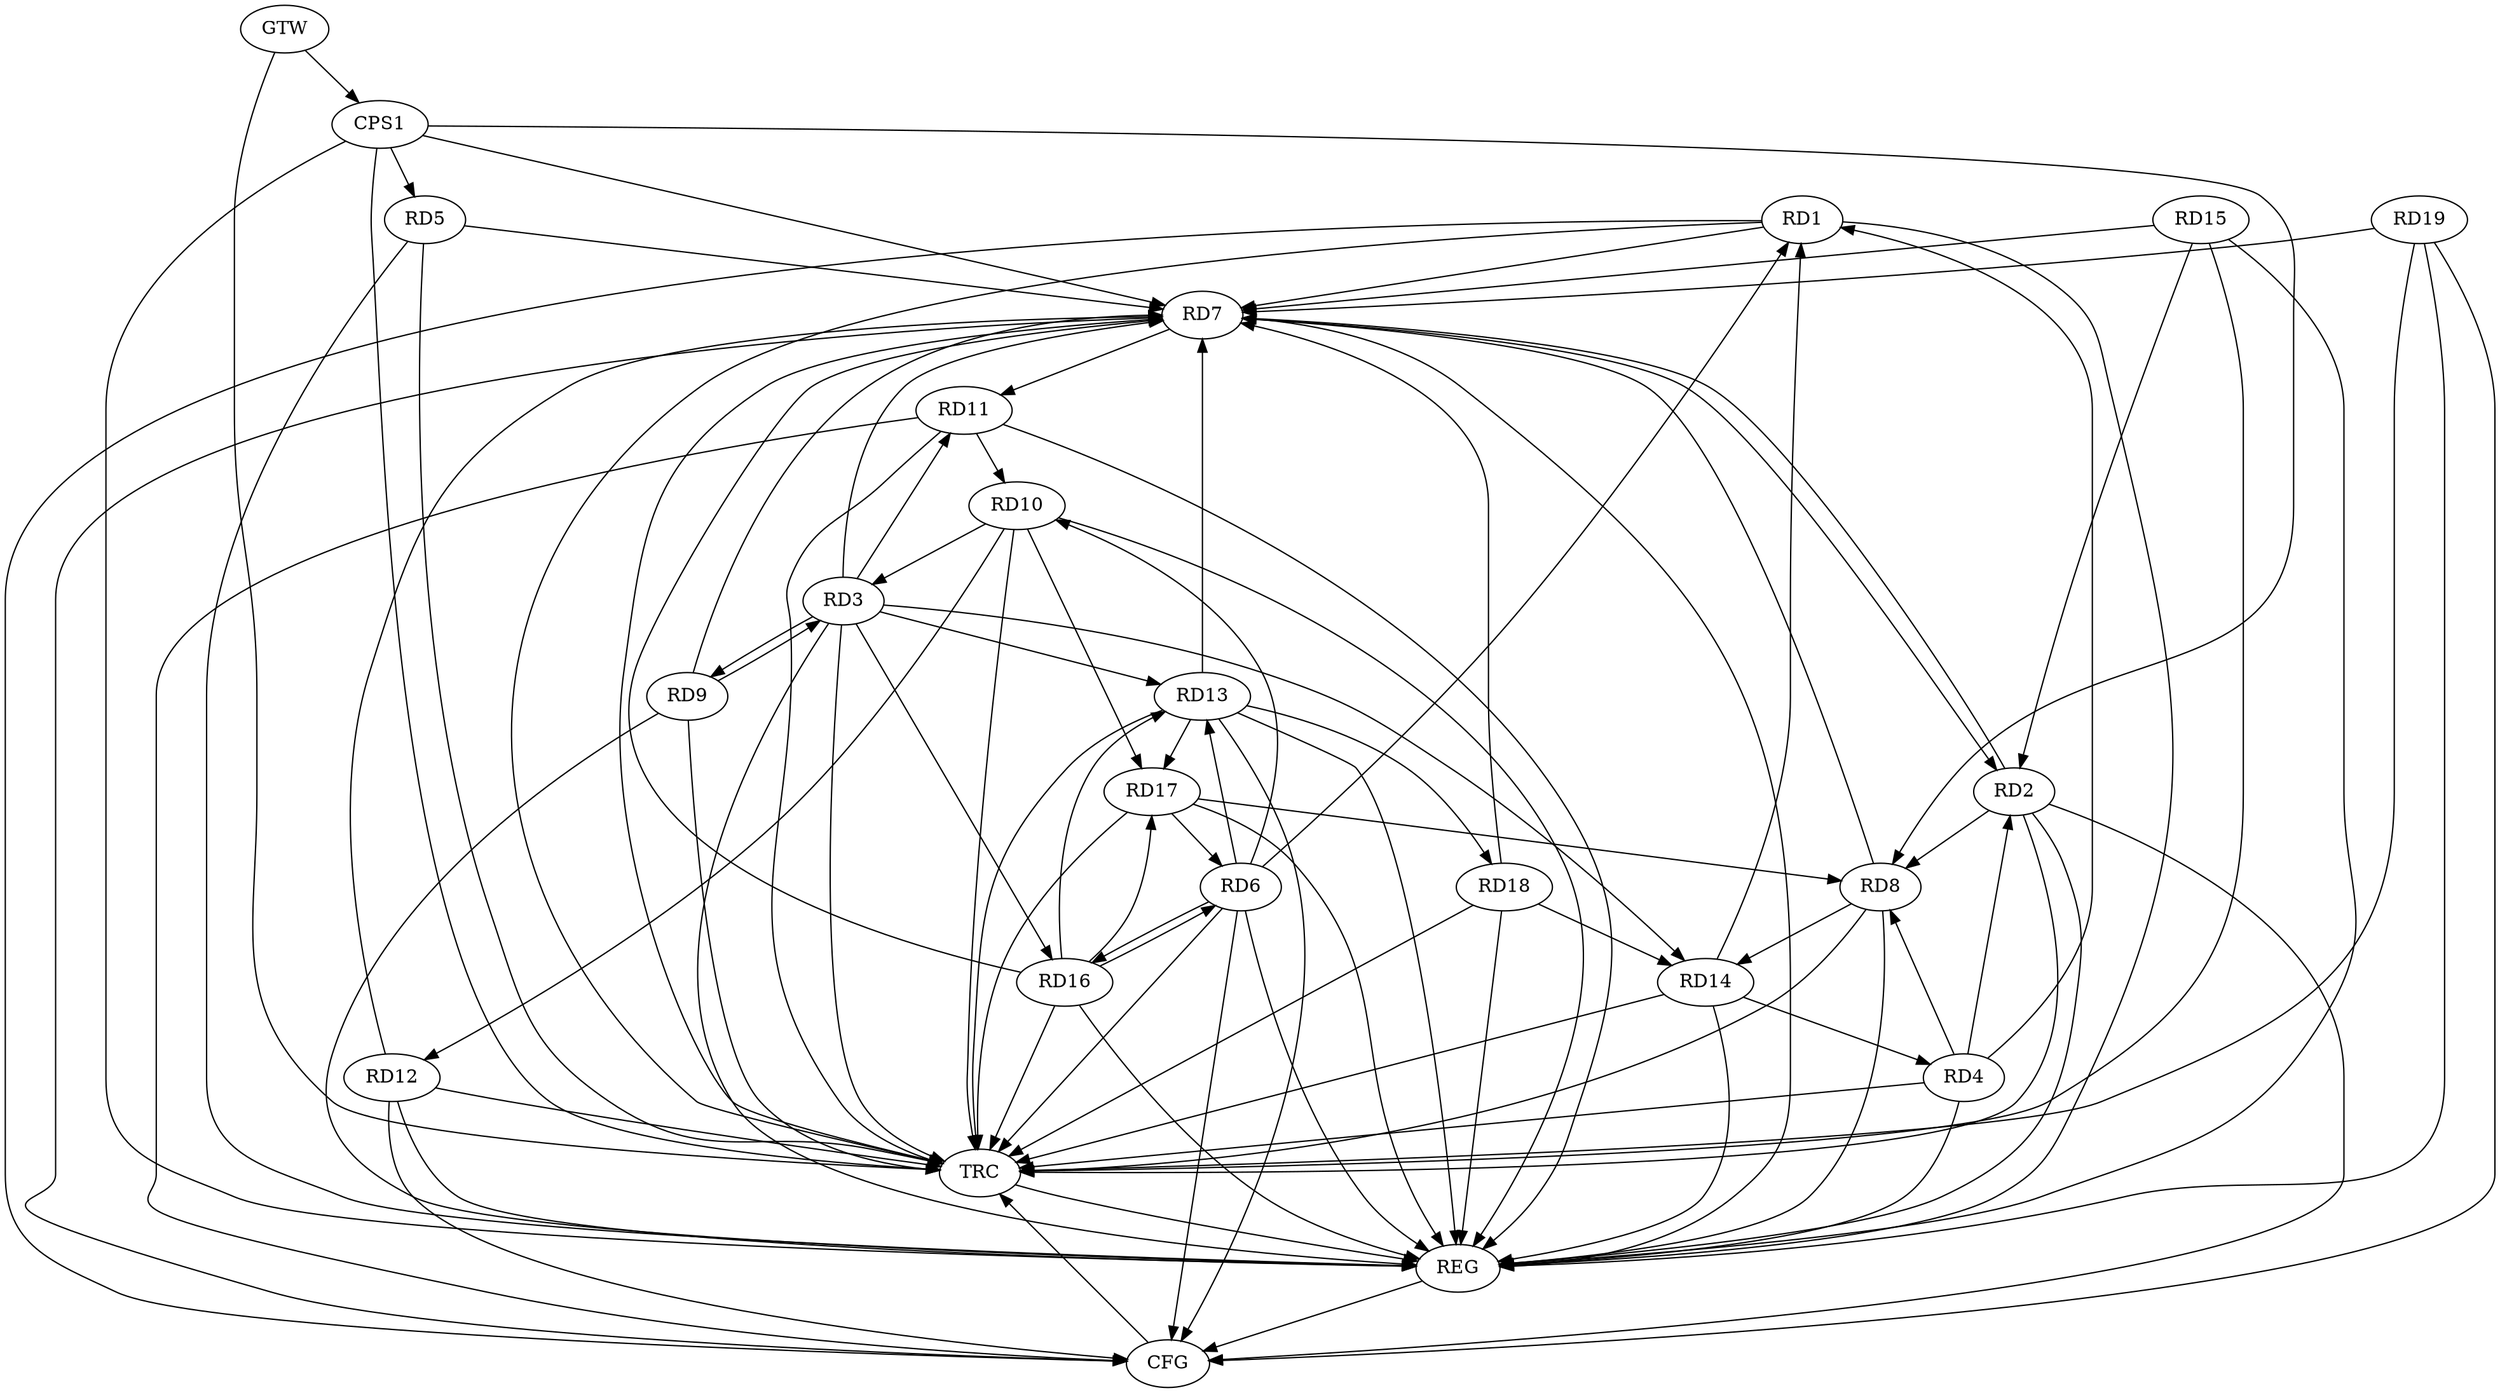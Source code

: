 strict digraph G {
  RD1 [ label="RD1" ];
  RD2 [ label="RD2" ];
  RD3 [ label="RD3" ];
  RD4 [ label="RD4" ];
  RD5 [ label="RD5" ];
  RD6 [ label="RD6" ];
  RD7 [ label="RD7" ];
  RD8 [ label="RD8" ];
  RD9 [ label="RD9" ];
  RD10 [ label="RD10" ];
  RD11 [ label="RD11" ];
  RD12 [ label="RD12" ];
  RD13 [ label="RD13" ];
  RD14 [ label="RD14" ];
  RD15 [ label="RD15" ];
  RD16 [ label="RD16" ];
  RD17 [ label="RD17" ];
  RD18 [ label="RD18" ];
  RD19 [ label="RD19" ];
  CPS1 [ label="CPS1" ];
  GTW [ label="GTW" ];
  REG [ label="REG" ];
  CFG [ label="CFG" ];
  TRC [ label="TRC" ];
  RD4 -> RD1;
  RD6 -> RD1;
  RD1 -> RD7;
  RD14 -> RD1;
  RD4 -> RD2;
  RD7 -> RD2;
  RD2 -> RD8;
  RD15 -> RD2;
  RD3 -> RD9;
  RD9 -> RD3;
  RD10 -> RD3;
  RD3 -> RD11;
  RD3 -> RD13;
  RD3 -> RD14;
  RD3 -> RD16;
  RD4 -> RD8;
  RD14 -> RD4;
  RD6 -> RD10;
  RD6 -> RD13;
  RD6 -> RD16;
  RD16 -> RD6;
  RD17 -> RD6;
  RD8 -> RD7;
  RD9 -> RD7;
  RD7 -> RD11;
  RD16 -> RD7;
  RD8 -> RD14;
  RD17 -> RD8;
  RD11 -> RD10;
  RD10 -> RD12;
  RD10 -> RD17;
  RD16 -> RD13;
  RD13 -> RD17;
  RD13 -> RD18;
  RD18 -> RD14;
  RD16 -> RD17;
  CPS1 -> RD5;
  CPS1 -> RD7;
  CPS1 -> RD8;
  GTW -> CPS1;
  RD1 -> REG;
  RD2 -> REG;
  RD3 -> REG;
  RD4 -> REG;
  RD5 -> REG;
  RD6 -> REG;
  RD7 -> REG;
  RD8 -> REG;
  RD9 -> REG;
  RD10 -> REG;
  RD11 -> REG;
  RD12 -> REG;
  RD13 -> REG;
  RD14 -> REG;
  RD15 -> REG;
  RD16 -> REG;
  RD17 -> REG;
  RD18 -> REG;
  RD19 -> REG;
  CPS1 -> REG;
  RD2 -> CFG;
  RD6 -> CFG;
  RD11 -> CFG;
  RD1 -> CFG;
  RD13 -> CFG;
  RD12 -> CFG;
  RD7 -> CFG;
  RD19 -> CFG;
  REG -> CFG;
  RD1 -> TRC;
  RD2 -> TRC;
  RD3 -> TRC;
  RD4 -> TRC;
  RD5 -> TRC;
  RD6 -> TRC;
  RD7 -> TRC;
  RD8 -> TRC;
  RD9 -> TRC;
  RD10 -> TRC;
  RD11 -> TRC;
  RD12 -> TRC;
  RD13 -> TRC;
  RD14 -> TRC;
  RD15 -> TRC;
  RD16 -> TRC;
  RD17 -> TRC;
  RD18 -> TRC;
  RD19 -> TRC;
  CPS1 -> TRC;
  GTW -> TRC;
  CFG -> TRC;
  TRC -> REG;
  RD13 -> RD7;
  RD18 -> RD7;
  RD19 -> RD7;
  RD5 -> RD7;
  RD2 -> RD7;
  RD3 -> RD7;
  RD15 -> RD7;
  RD12 -> RD7;
}
